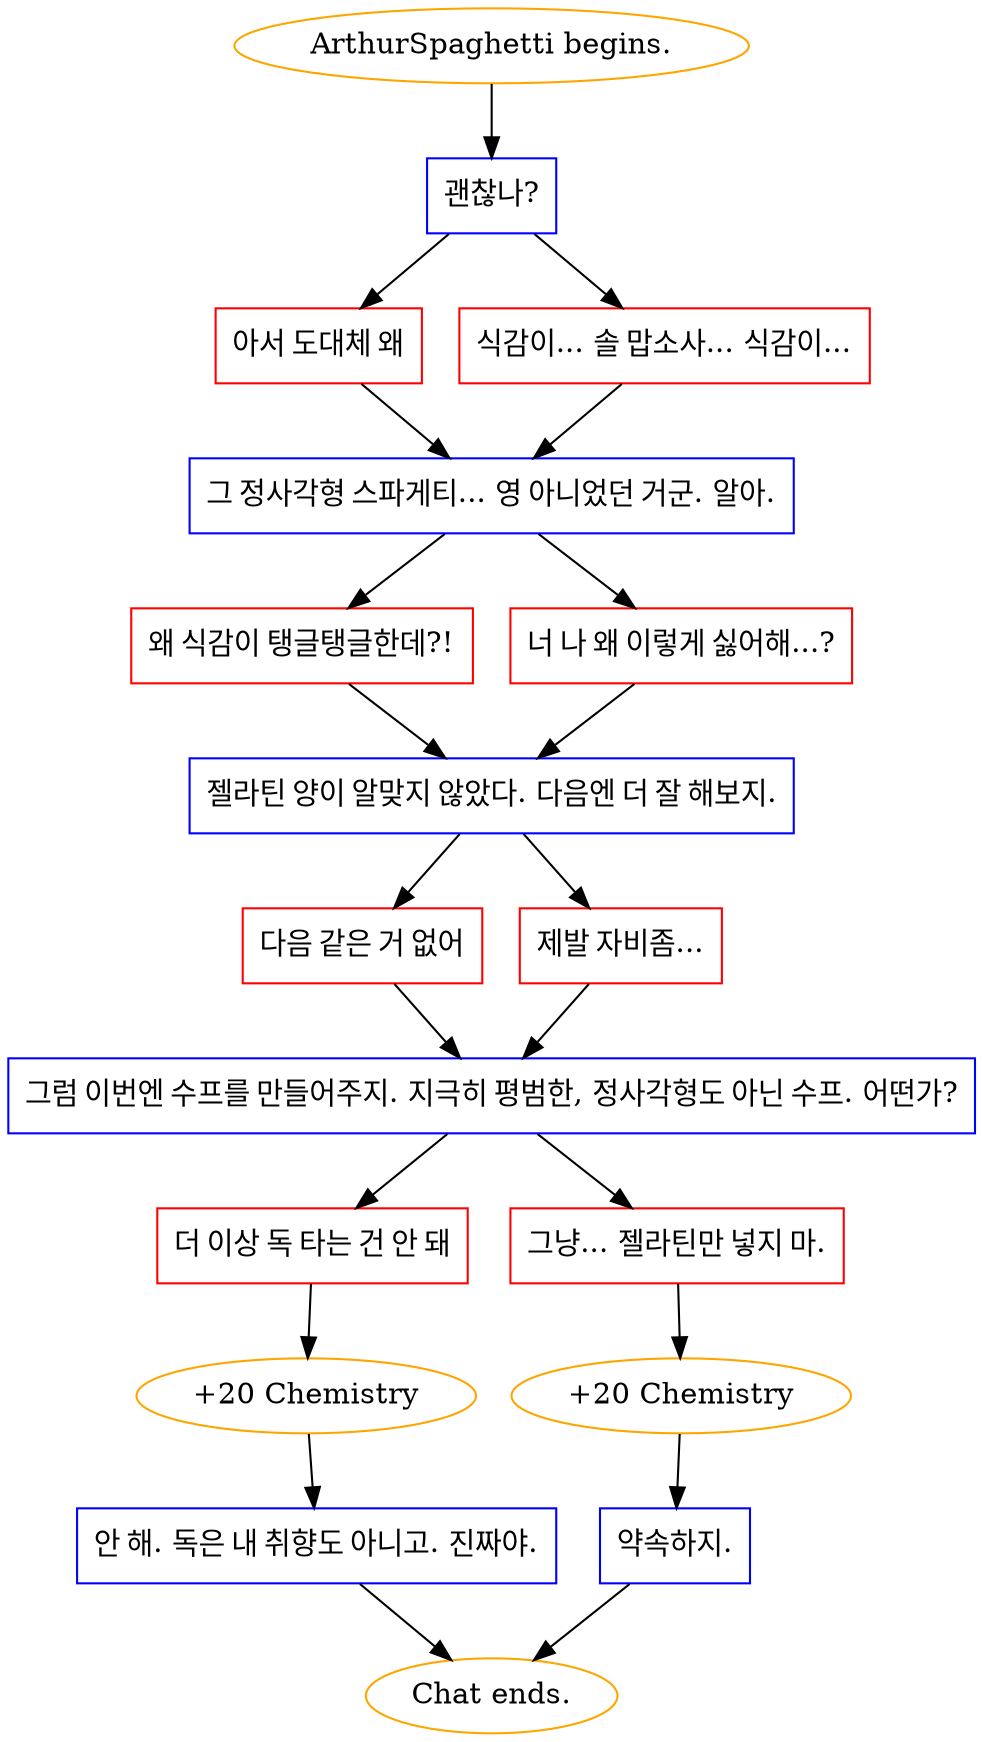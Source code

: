 digraph {
	"ArthurSpaghetti begins." [color=orange];
		"ArthurSpaghetti begins." -> j116490925;
	j116490925 [label="괜찮나?",shape=box,color=blue];
		j116490925 -> j3213714143;
		j116490925 -> j3649169175;
	j3213714143 [label="아서 도대체 왜",shape=box,color=red];
		j3213714143 -> j2570928691;
	j3649169175 [label="식감이... 솔 맙소사... 식감이...",shape=box,color=red];
		j3649169175 -> j2570928691;
	j2570928691 [label="그 정사각형 스파게티... 영 아니었던 거군. 알아.",shape=box,color=blue];
		j2570928691 -> j3278946109;
		j2570928691 -> j1701169069;
	j3278946109 [label="왜 식감이 탱글탱글한데?!",shape=box,color=red];
		j3278946109 -> j3838323496;
	j1701169069 [label="너 나 왜 이렇게 싫어해...?",shape=box,color=red];
		j1701169069 -> j3838323496;
	j3838323496 [label="젤라틴 양이 알맞지 않았다. 다음엔 더 잘 해보지.",shape=box,color=blue];
		j3838323496 -> j3145049500;
		j3838323496 -> j4223807235;
	j3145049500 [label="다음 같은 거 없어",shape=box,color=red];
		j3145049500 -> j2697428141;
	j4223807235 [label="제발 자비좀...",shape=box,color=red];
		j4223807235 -> j2697428141;
	j2697428141 [label="그럼 이번엔 수프를 만들어주지. 지극히 평범한, 정사각형도 아닌 수프. 어떤가?",shape=box,color=blue];
		j2697428141 -> j3930829993;
		j2697428141 -> j1391504049;
	j3930829993 [label="더 이상 독 타는 건 안 돼",shape=box,color=red];
		j3930829993 -> j2679335796;
	j1391504049 [label="그냥... 젤라틴만 넣지 마.",shape=box,color=red];
		j1391504049 -> j1231410823;
	j2679335796 [label="+20 Chemistry",color=orange];
		j2679335796 -> j799902347;
	j1231410823 [label="+20 Chemistry",color=orange];
		j1231410823 -> j584741914;
	j799902347 [label="안 해. 독은 내 취향도 아니고. 진짜야.",shape=box,color=blue];
		j799902347 -> "Chat ends.";
	j584741914 [label="약속하지.",shape=box,color=blue];
		j584741914 -> "Chat ends.";
	"Chat ends." [color=orange];
}